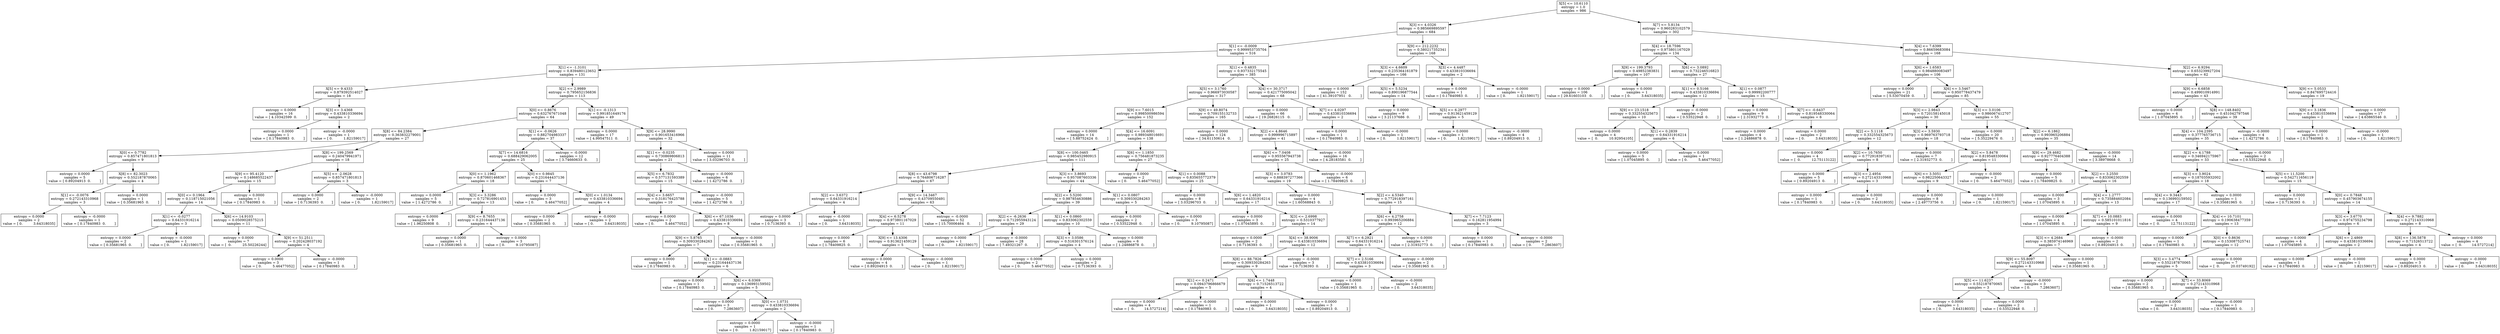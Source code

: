 digraph Tree {
0 [label="X[5] <= 10.6110\nentropy = 1.0\nsamples = 986", shape="box"] ;
1 [label="X[3] <= 4.0326\nentropy = 0.985669895597\nsamples = 684", shape="box"] ;
0 -> 1 ;
2 [label="X[1] <= -0.0009\nentropy = 0.999953735704\nsamples = 516", shape="box"] ;
1 -> 2 ;
3 [label="X[1] <= -1.3101\nentropy = 0.839480123652\nsamples = 131", shape="box"] ;
2 -> 3 ;
4 [label="X[5] <= 9.4333\nentropy = 0.879392514027\nsamples = 18", shape="box"] ;
3 -> 4 ;
5 [label="entropy = 0.0000\nsamples = 16\nvalue = [ 4.10342599  0.        ]", shape="box"] ;
4 -> 5 ;
6 [label="X[3] <= 3.4368\nentropy = 0.433810336694\nsamples = 2", shape="box"] ;
4 -> 6 ;
7 [label="entropy = 0.0000\nsamples = 1\nvalue = [ 0.17840983  0.        ]", shape="box"] ;
6 -> 7 ;
8 [label="entropy = -0.0000\nsamples = 1\nvalue = [ 0.          1.82159017]", shape="box"] ;
6 -> 8 ;
9 [label="X[2] <= 2.9989\nentropy = 0.795652156836\nsamples = 113", shape="box"] ;
3 -> 9 ;
10 [label="X[0] <= 0.8676\nentropy = 0.632767671048\nsamples = 64", shape="box"] ;
9 -> 10 ;
11 [label="X[8] <= 84.2384\nentropy = 0.363832279001\nsamples = 27", shape="box"] ;
10 -> 11 ;
12 [label="X[0] <= 0.7782\nentropy = 0.857471801813\nsamples = 9", shape="box"] ;
11 -> 12 ;
13 [label="entropy = 0.0000\nsamples = 5\nvalue = [ 0.89204913  0.        ]", shape="box"] ;
12 -> 13 ;
14 [label="X[8] <= 82.3023\nentropy = 0.552187870065\nsamples = 4", shape="box"] ;
12 -> 14 ;
15 [label="X[1] <= -0.0076\nentropy = 0.272143310968\nsamples = 3", shape="box"] ;
14 -> 15 ;
16 [label="entropy = 0.0000\nsamples = 2\nvalue = [ 0.          3.64318035]", shape="box"] ;
15 -> 16 ;
17 [label="entropy = -0.0000\nsamples = 1\nvalue = [ 0.17840983  0.        ]", shape="box"] ;
15 -> 17 ;
18 [label="entropy = 0.0000\nsamples = 1\nvalue = [ 0.35681965  0.        ]", shape="box"] ;
14 -> 18 ;
19 [label="X[8] <= 199.2569\nentropy = 0.240479941971\nsamples = 18", shape="box"] ;
11 -> 19 ;
20 [label="X[9] <= 95.4120\nentropy = 0.148685522437\nsamples = 15", shape="box"] ;
19 -> 20 ;
21 [label="X[0] <= 0.1964\nentropy = 0.118715021056\nsamples = 14", shape="box"] ;
20 -> 21 ;
22 [label="X[1] <= -0.0277\nentropy = 0.64331916214\nsamples = 3", shape="box"] ;
21 -> 22 ;
23 [label="entropy = 0.0000\nsamples = 2\nvalue = [ 0.35681965  0.        ]", shape="box"] ;
22 -> 23 ;
24 [label="entropy = -0.0000\nsamples = 1\nvalue = [ 0.          1.82159017]", shape="box"] ;
22 -> 24 ;
25 [label="X[6] <= 14.9103\nentropy = 0.0509028575215\nsamples = 11", shape="box"] ;
21 -> 25 ;
26 [label="entropy = 0.0000\nsamples = 7\nvalue = [  0.          25.50226244]", shape="box"] ;
25 -> 26 ;
27 [label="X[9] <= 51.2511\nentropy = 0.202428037192\nsamples = 4", shape="box"] ;
25 -> 27 ;
28 [label="entropy = 0.0000\nsamples = 3\nvalue = [ 0.          5.46477052]", shape="box"] ;
27 -> 28 ;
29 [label="entropy = -0.0000\nsamples = 1\nvalue = [ 0.17840983  0.        ]", shape="box"] ;
27 -> 29 ;
30 [label="entropy = 0.0000\nsamples = 1\nvalue = [ 0.17840983  0.        ]", shape="box"] ;
20 -> 30 ;
31 [label="X[5] <= -2.0628\nentropy = 0.857471801813\nsamples = 3", shape="box"] ;
19 -> 31 ;
32 [label="entropy = 0.0000\nsamples = 2\nvalue = [ 0.7136393  0.       ]", shape="box"] ;
31 -> 32 ;
33 [label="entropy = -0.0000\nsamples = 1\nvalue = [ 0.          1.82159017]", shape="box"] ;
31 -> 33 ;
34 [label="X[1] <= -0.0626\nentropy = 0.882704983337\nsamples = 37", shape="box"] ;
10 -> 34 ;
35 [label="X[7] <= 14.6816\nentropy = 0.688429062005\nsamples = 25", shape="box"] ;
34 -> 35 ;
36 [label="X[0] <= 1.1962\nentropy = 0.870601468367\nsamples = 18", shape="box"] ;
35 -> 36 ;
37 [label="entropy = 0.0000\nsamples = 5\nvalue = [ 1.4272786  0.       ]", shape="box"] ;
36 -> 37 ;
38 [label="X[3] <= 3.3286\nentropy = 0.727816901453\nsamples = 13", shape="box"] ;
36 -> 38 ;
39 [label="entropy = 0.0000\nsamples = 9\nvalue = [ 1.96250808  0.        ]", shape="box"] ;
38 -> 39 ;
40 [label="X[9] <= 8.7655\nentropy = 0.231644437136\nsamples = 4", shape="box"] ;
38 -> 40 ;
41 [label="entropy = 0.0000\nsamples = 1\nvalue = [ 0.35681965  0.        ]", shape="box"] ;
40 -> 41 ;
42 [label="entropy = 0.0000\nsamples = 3\nvalue = [ 0.          9.10795087]", shape="box"] ;
40 -> 42 ;
43 [label="X[0] <= 0.9845\nentropy = 0.231644437136\nsamples = 7", shape="box"] ;
35 -> 43 ;
44 [label="entropy = 0.0000\nsamples = 3\nvalue = [ 0.          5.46477052]", shape="box"] ;
43 -> 44 ;
45 [label="X[0] <= 1.0134\nentropy = 0.433810336694\nsamples = 4", shape="box"] ;
43 -> 45 ;
46 [label="entropy = 0.0000\nsamples = 2\nvalue = [ 0.35681965  0.        ]", shape="box"] ;
45 -> 46 ;
47 [label="entropy = -0.0000\nsamples = 2\nvalue = [ 0.          3.64318035]", shape="box"] ;
45 -> 47 ;
48 [label="entropy = -0.0000\nsamples = 12\nvalue = [ 3.74660633  0.        ]", shape="box"] ;
34 -> 48 ;
49 [label="X[1] <= -0.1313\nentropy = 0.991851649176\nsamples = 49", shape="box"] ;
9 -> 49 ;
50 [label="entropy = 0.0000\nsamples = 17\nvalue = [ 4.99547511  0.        ]", shape="box"] ;
49 -> 50 ;
51 [label="X[9] <= 28.9990\nentropy = 0.901653416966\nsamples = 32", shape="box"] ;
49 -> 51 ;
52 [label="X[1] <= -0.0235\nentropy = 0.730869806813\nsamples = 21", shape="box"] ;
51 -> 52 ;
53 [label="X[5] <= 6.7832\nentropy = 0.577131593389\nsamples = 15", shape="box"] ;
52 -> 53 ;
54 [label="X[4] <= 3.6657\nentropy = 0.318176425788\nsamples = 10", shape="box"] ;
53 -> 54 ;
55 [label="entropy = 0.0000\nsamples = 2\nvalue = [ 0.          5.46477052]", shape="box"] ;
54 -> 55 ;
56 [label="X[6] <= 67.1036\nentropy = 0.433810336694\nsamples = 8", shape="box"] ;
54 -> 56 ;
57 [label="X[9] <= 5.8765\nentropy = 0.309330284263\nsamples = 7", shape="box"] ;
56 -> 57 ;
58 [label="entropy = 0.0000\nsamples = 1\nvalue = [ 0.17840983  0.        ]", shape="box"] ;
57 -> 58 ;
59 [label="X[1] <= -0.0883\nentropy = 0.231644437136\nsamples = 6", shape="box"] ;
57 -> 59 ;
60 [label="entropy = 0.0000\nsamples = 1\nvalue = [ 0.17840983  0.        ]", shape="box"] ;
59 -> 60 ;
61 [label="X[6] <= 6.0369\nentropy = 0.136993159502\nsamples = 5", shape="box"] ;
59 -> 61 ;
62 [label="entropy = 0.0000\nsamples = 3\nvalue = [ 0.         7.2863607]", shape="box"] ;
61 -> 62 ;
63 [label="X[0] <= 1.0731\nentropy = 0.433810336694\nsamples = 2", shape="box"] ;
61 -> 63 ;
64 [label="entropy = 0.0000\nsamples = 1\nvalue = [ 0.          1.82159017]", shape="box"] ;
63 -> 64 ;
65 [label="entropy = -0.0000\nsamples = 1\nvalue = [ 0.17840983  0.        ]", shape="box"] ;
63 -> 65 ;
66 [label="entropy = -0.0000\nsamples = 1\nvalue = [ 0.35681965  0.        ]", shape="box"] ;
56 -> 66 ;
67 [label="entropy = -0.0000\nsamples = 5\nvalue = [ 1.4272786  0.       ]", shape="box"] ;
53 -> 67 ;
68 [label="entropy = -0.0000\nsamples = 6\nvalue = [ 1.4272786  0.       ]", shape="box"] ;
52 -> 68 ;
69 [label="entropy = 0.0000\nsamples = 11\nvalue = [ 3.03296703  0.        ]", shape="box"] ;
51 -> 69 ;
70 [label="X[1] <= 0.4835\nentropy = 0.937332175545\nsamples = 385", shape="box"] ;
2 -> 70 ;
71 [label="X[5] <= 3.1760\nentropy = 0.966973030587\nsamples = 317", shape="box"] ;
70 -> 71 ;
72 [label="X[9] <= 7.6015\nentropy = 0.998500986594\nsamples = 152", shape="box"] ;
71 -> 72 ;
73 [label="entropy = 0.0000\nsamples = 14\nvalue = [ 5.88752424  0.        ]", shape="box"] ;
72 -> 73 ;
74 [label="X[4] <= 16.6091\nentropy = 0.989348016691\nsamples = 138", shape="box"] ;
72 -> 74 ;
75 [label="X[8] <= 100.0465\nentropy = 0.985452980915\nsamples = 111", shape="box"] ;
74 -> 75 ;
76 [label="X[8] <= 43.6798\nentropy = 0.764806716287\nsamples = 67", shape="box"] ;
75 -> 76 ;
77 [label="X[2] <= 3.6372\nentropy = 0.64331916214\nsamples = 4", shape="box"] ;
76 -> 77 ;
78 [label="entropy = 0.0000\nsamples = 3\nvalue = [ 0.7136393  0.       ]", shape="box"] ;
77 -> 78 ;
79 [label="entropy = -0.0000\nsamples = 1\nvalue = [ 0.          3.64318035]", shape="box"] ;
77 -> 79 ;
80 [label="X[9] <= 14.3467\nentropy = 0.43709550491\nsamples = 63", shape="box"] ;
76 -> 80 ;
81 [label="X[4] <= 6.5278\nentropy = 0.973801167029\nsamples = 11", shape="box"] ;
80 -> 81 ;
82 [label="entropy = 0.0000\nsamples = 6\nvalue = [ 1.78409825  0.        ]", shape="box"] ;
81 -> 82 ;
83 [label="X[9] <= 13.4306\nentropy = 0.913621459129\nsamples = 5", shape="box"] ;
81 -> 83 ;
84 [label="entropy = 0.0000\nsamples = 4\nvalue = [ 0.89204913  0.        ]", shape="box"] ;
83 -> 84 ;
85 [label="entropy = -0.0000\nsamples = 1\nvalue = [ 0.          1.82159017]", shape="box"] ;
83 -> 85 ;
86 [label="entropy = -0.0000\nsamples = 52\nvalue = [ 15.70006464   0.        ]", shape="box"] ;
80 -> 86 ;
87 [label="X[3] <= 3.8693\nentropy = 0.957087603336\nsamples = 44", shape="box"] ;
75 -> 87 ;
88 [label="X[2] <= 5.5200\nentropy = 0.987854630886\nsamples = 39", shape="box"] ;
87 -> 88 ;
89 [label="X[2] <= -6.2636\nentropy = 0.712955943124\nsamples = 29", shape="box"] ;
88 -> 89 ;
90 [label="entropy = 0.0000\nsamples = 1\nvalue = [ 0.          1.82159017]", shape="box"] ;
89 -> 90 ;
91 [label="entropy = -0.0000\nsamples = 28\nvalue = [ 7.49321267  0.        ]", shape="box"] ;
89 -> 91 ;
92 [label="X[1] <= 0.0860\nentropy = 0.833062302559\nsamples = 10", shape="box"] ;
88 -> 92 ;
93 [label="X[3] <= 3.0586\nentropy = 0.516301576124\nsamples = 4", shape="box"] ;
92 -> 93 ;
94 [label="entropy = 0.0000\nsamples = 2\nvalue = [ 0.          5.46477052]", shape="box"] ;
93 -> 94 ;
95 [label="entropy = 0.0000\nsamples = 2\nvalue = [ 0.7136393  0.       ]", shape="box"] ;
93 -> 95 ;
96 [label="entropy = 0.0000\nsamples = 6\nvalue = [ 1.24886878  0.        ]", shape="box"] ;
92 -> 96 ;
97 [label="X[1] <= 0.0807\nentropy = 0.309330284263\nsamples = 5", shape="box"] ;
87 -> 97 ;
98 [label="entropy = 0.0000\nsamples = 2\nvalue = [ 0.53522948  0.        ]", shape="box"] ;
97 -> 98 ;
99 [label="entropy = 0.0000\nsamples = 3\nvalue = [ 0.          9.10795087]", shape="box"] ;
97 -> 99 ;
100 [label="X[6] <= 1.1850\nentropy = 0.756481873235\nsamples = 27", shape="box"] ;
74 -> 100 ;
101 [label="entropy = 0.0000\nsamples = 2\nvalue = [ 0.          5.46477052]", shape="box"] ;
100 -> 101 ;
102 [label="X[1] <= 0.0088\nentropy = 0.835655772379\nsamples = 25", shape="box"] ;
100 -> 102 ;
103 [label="entropy = 0.0000\nsamples = 8\nvalue = [ 3.03296703  0.        ]", shape="box"] ;
102 -> 103 ;
104 [label="X[6] <= 1.4820\nentropy = 0.64331916214\nsamples = 17", shape="box"] ;
102 -> 104 ;
105 [label="entropy = 0.0000\nsamples = 3\nvalue = [ 1.07045895  0.        ]", shape="box"] ;
104 -> 105 ;
106 [label="X[3] <= 2.6998\nentropy = 0.5310377927\nsamples = 14", shape="box"] ;
104 -> 106 ;
107 [label="entropy = 0.0000\nsamples = 2\nvalue = [ 0.7136393  0.       ]", shape="box"] ;
106 -> 107 ;
108 [label="X[4] <= 38.9006\nentropy = 0.433810336694\nsamples = 12", shape="box"] ;
106 -> 108 ;
109 [label="X[8] <= 88.7826\nentropy = 0.309330284263\nsamples = 9", shape="box"] ;
108 -> 109 ;
110 [label="X[1] <= 0.2471\nentropy = 0.0943796866679\nsamples = 5", shape="box"] ;
109 -> 110 ;
111 [label="entropy = 0.0000\nsamples = 4\nvalue = [  0.         14.5727214]", shape="box"] ;
110 -> 111 ;
112 [label="entropy = -0.0000\nsamples = 1\nvalue = [ 0.17840983  0.        ]", shape="box"] ;
110 -> 112 ;
113 [label="X[6] <= 1.7448\nentropy = 0.71526513722\nsamples = 4", shape="box"] ;
109 -> 113 ;
114 [label="entropy = 0.0000\nsamples = 1\nvalue = [ 0.          3.64318035]", shape="box"] ;
113 -> 114 ;
115 [label="entropy = 0.0000\nsamples = 3\nvalue = [ 0.89204913  0.        ]", shape="box"] ;
113 -> 115 ;
116 [label="entropy = -0.0000\nsamples = 3\nvalue = [ 0.7136393  0.       ]", shape="box"] ;
108 -> 116 ;
117 [label="X[9] <= 49.8074\nentropy = 0.709155132733\nsamples = 165", shape="box"] ;
71 -> 117 ;
118 [label="entropy = 0.0000\nsamples = 124\nvalue = [ 34.61150614   0.        ]", shape="box"] ;
117 -> 118 ;
119 [label="X[2] <= 4.8646\nentropy = 0.999996715897\nsamples = 41", shape="box"] ;
117 -> 119 ;
120 [label="X[6] <= 7.0408\nentropy = 0.955567943738\nsamples = 25", shape="box"] ;
119 -> 120 ;
121 [label="X[3] <= 3.0783\nentropy = 0.888397277366\nsamples = 19", shape="box"] ;
120 -> 121 ;
122 [label="entropy = 0.0000\nsamples = 4\nvalue = [ 1.60568843  0.        ]", shape="box"] ;
121 -> 122 ;
123 [label="X[2] <= 4.5340\nentropy = 0.772918397161\nsamples = 15", shape="box"] ;
121 -> 123 ;
124 [label="X[6] <= 4.2758\nentropy = 0.993965206884\nsamples = 12", shape="box"] ;
123 -> 124 ;
125 [label="X[7] <= 6.2921\nentropy = 0.64331916214\nsamples = 5", shape="box"] ;
124 -> 125 ;
126 [label="X[7] <= 2.5166\nentropy = 0.433810336694\nsamples = 3", shape="box"] ;
125 -> 126 ;
127 [label="entropy = 0.0000\nsamples = 1\nvalue = [ 0.35681965  0.        ]", shape="box"] ;
126 -> 127 ;
128 [label="entropy = -0.0000\nsamples = 2\nvalue = [ 0.          3.64318035]", shape="box"] ;
126 -> 128 ;
129 [label="entropy = -0.0000\nsamples = 2\nvalue = [ 0.35681965  0.        ]", shape="box"] ;
125 -> 129 ;
130 [label="entropy = 0.0000\nsamples = 7\nvalue = [ 2.31932773  0.        ]", shape="box"] ;
124 -> 130 ;
131 [label="X[7] <= 7.7123\nentropy = 0.162811954994\nsamples = 3", shape="box"] ;
123 -> 131 ;
132 [label="entropy = 0.0000\nsamples = 1\nvalue = [ 0.17840983  0.        ]", shape="box"] ;
131 -> 132 ;
133 [label="entropy = -0.0000\nsamples = 2\nvalue = [ 0.         7.2863607]", shape="box"] ;
131 -> 133 ;
134 [label="entropy = -0.0000\nsamples = 6\nvalue = [ 1.78409825  0.        ]", shape="box"] ;
120 -> 134 ;
135 [label="entropy = -0.0000\nsamples = 16\nvalue = [ 4.28183581  0.        ]", shape="box"] ;
119 -> 135 ;
136 [label="X[4] <= 30.3717\nentropy = 0.421775095042\nsamples = 68", shape="box"] ;
70 -> 136 ;
137 [label="entropy = 0.0000\nsamples = 66\nvalue = [ 19.26826115   0.        ]", shape="box"] ;
136 -> 137 ;
138 [label="X[7] <= 4.0297\nentropy = 0.433810336694\nsamples = 2", shape="box"] ;
136 -> 138 ;
139 [label="entropy = 0.0000\nsamples = 1\nvalue = [ 0.17840983  0.        ]", shape="box"] ;
138 -> 139 ;
140 [label="entropy = -0.0000\nsamples = 1\nvalue = [ 0.          1.82159017]", shape="box"] ;
138 -> 140 ;
141 [label="X[9] <= 212.2232\nentropy = 0.380217352341\nsamples = 168", shape="box"] ;
1 -> 141 ;
142 [label="X[3] <= 4.6609\nentropy = 0.235364161879\nsamples = 166", shape="box"] ;
141 -> 142 ;
143 [label="entropy = 0.0000\nsamples = 152\nvalue = [ 41.39107951   0.        ]", shape="box"] ;
142 -> 143 ;
144 [label="X[5] <= 5.5234\nentropy = 0.890196877544\nsamples = 14", shape="box"] ;
142 -> 144 ;
145 [label="entropy = 0.0000\nsamples = 9\nvalue = [ 3.21137686  0.        ]", shape="box"] ;
144 -> 145 ;
146 [label="X[5] <= 6.2977\nentropy = 0.913621459129\nsamples = 5", shape="box"] ;
144 -> 146 ;
147 [label="entropy = 0.0000\nsamples = 1\nvalue = [ 0.          1.82159017]", shape="box"] ;
146 -> 147 ;
148 [label="entropy = -0.0000\nsamples = 4\nvalue = [ 0.89204913  0.        ]", shape="box"] ;
146 -> 148 ;
149 [label="X[3] <= 4.4487\nentropy = 0.433810336694\nsamples = 2", shape="box"] ;
141 -> 149 ;
150 [label="entropy = 0.0000\nsamples = 1\nvalue = [ 0.17840983  0.        ]", shape="box"] ;
149 -> 150 ;
151 [label="entropy = -0.0000\nsamples = 1\nvalue = [ 0.          1.82159017]", shape="box"] ;
149 -> 151 ;
152 [label="X[7] <= 5.8134\nentropy = 0.960283102579\nsamples = 302", shape="box"] ;
0 -> 152 ;
153 [label="X[4] <= 18.7596\nentropy = 0.973801167029\nsamples = 134", shape="box"] ;
152 -> 153 ;
154 [label="X[9] <= 199.3793\nentropy = 0.49852383831\nsamples = 107", shape="box"] ;
153 -> 154 ;
155 [label="entropy = 0.0000\nsamples = 106\nvalue = [ 29.61603103   0.        ]", shape="box"] ;
154 -> 155 ;
156 [label="entropy = 0.0000\nsamples = 1\nvalue = [ 0.          3.64318035]", shape="box"] ;
154 -> 156 ;
157 [label="X[6] <= 3.0892\nentropy = 0.732246516823\nsamples = 27", shape="box"] ;
153 -> 157 ;
158 [label="X[1] <= 0.5166\nentropy = 0.433810336694\nsamples = 12", shape="box"] ;
157 -> 158 ;
159 [label="X[9] <= 23.1518\nentropy = 0.332554325673\nsamples = 10", shape="box"] ;
158 -> 159 ;
160 [label="entropy = 0.0000\nsamples = 4\nvalue = [  0.          10.92954105]", shape="box"] ;
159 -> 160 ;
161 [label="X[1] <= 0.2839\nentropy = 0.64331916214\nsamples = 6", shape="box"] ;
159 -> 161 ;
162 [label="entropy = 0.0000\nsamples = 5\nvalue = [ 1.07045895  0.        ]", shape="box"] ;
161 -> 162 ;
163 [label="entropy = 0.0000\nsamples = 1\nvalue = [ 0.          5.46477052]", shape="box"] ;
161 -> 163 ;
164 [label="entropy = -0.0000\nsamples = 2\nvalue = [ 0.53522948  0.        ]", shape="box"] ;
158 -> 164 ;
165 [label="X[1] <= 0.0877\nentropy = 0.99992200777\nsamples = 15", shape="box"] ;
157 -> 165 ;
166 [label="entropy = 0.0000\nsamples = 9\nvalue = [ 2.31932773  0.        ]", shape="box"] ;
165 -> 166 ;
167 [label="X[7] <= -0.6437\nentropy = 0.819548330064\nsamples = 6", shape="box"] ;
165 -> 167 ;
168 [label="entropy = 0.0000\nsamples = 4\nvalue = [ 1.24886878  0.        ]", shape="box"] ;
167 -> 168 ;
169 [label="entropy = 0.0000\nsamples = 2\nvalue = [ 0.          3.64318035]", shape="box"] ;
167 -> 169 ;
170 [label="X[4] <= 7.6399\nentropy = 0.86659683084\nsamples = 168", shape="box"] ;
152 -> 170 ;
171 [label="X[6] <= 1.6583\nentropy = 0.984880083497\nsamples = 106", shape="box"] ;
170 -> 171 ;
172 [label="entropy = 0.0000\nsamples = 21\nvalue = [ 5.53070459  0.        ]", shape="box"] ;
171 -> 172 ;
173 [label="X[6] <= 3.5467\nentropy = 0.950778437479\nsamples = 85", shape="box"] ;
171 -> 173 ;
174 [label="X[3] <= 2.9843\nentropy = 0.720158145018\nsamples = 30", shape="box"] ;
173 -> 174 ;
175 [label="X[2] <= 5.1118\nentropy = 0.332554325673\nsamples = 12", shape="box"] ;
174 -> 175 ;
176 [label="entropy = 0.0000\nsamples = 4\nvalue = [  0.          12.75113122]", shape="box"] ;
175 -> 176 ;
177 [label="X[2] <= 10.7650\nentropy = 0.772918397161\nsamples = 8", shape="box"] ;
175 -> 177 ;
178 [label="entropy = 0.0000\nsamples = 5\nvalue = [ 0.89204913  0.        ]", shape="box"] ;
177 -> 178 ;
179 [label="X[3] <= 2.4954\nentropy = 0.272143310968\nsamples = 3", shape="box"] ;
177 -> 179 ;
180 [label="entropy = 0.0000\nsamples = 1\nvalue = [ 0.17840983  0.        ]", shape="box"] ;
179 -> 180 ;
181 [label="entropy = 0.0000\nsamples = 2\nvalue = [ 0.          3.64318035]", shape="box"] ;
179 -> 181 ;
182 [label="X[3] <= 3.5930\nentropy = 0.969763793718\nsamples = 18", shape="box"] ;
174 -> 182 ;
183 [label="entropy = 0.0000\nsamples = 7\nvalue = [ 2.31932773  0.        ]", shape="box"] ;
182 -> 183 ;
184 [label="X[2] <= 5.8478\nentropy = 0.819548330064\nsamples = 11", shape="box"] ;
182 -> 184 ;
185 [label="X[6] <= 3.5051\nentropy = 0.982250643327\nsamples = 9", shape="box"] ;
184 -> 185 ;
186 [label="entropy = 0.0000\nsamples = 8\nvalue = [ 2.49773756  0.        ]", shape="box"] ;
185 -> 186 ;
187 [label="entropy = 0.0000\nsamples = 1\nvalue = [ 0.          1.82159017]", shape="box"] ;
185 -> 187 ;
188 [label="entropy = -0.0000\nsamples = 2\nvalue = [ 0.          5.46477052]", shape="box"] ;
184 -> 188 ;
189 [label="X[3] <= 3.0106\nentropy = 0.986067412707\nsamples = 55", shape="box"] ;
173 -> 189 ;
190 [label="entropy = 0.0000\nsamples = 20\nvalue = [ 5.35229476  0.        ]", shape="box"] ;
189 -> 190 ;
191 [label="X[2] <= 6.1862\nentropy = 0.993965206884\nsamples = 35", shape="box"] ;
189 -> 191 ;
192 [label="X[9] <= 29.4682\nentropy = 0.927776404388\nsamples = 21", shape="box"] ;
191 -> 192 ;
193 [label="entropy = 0.0000\nsamples = 5\nvalue = [ 1.78409825  0.        ]", shape="box"] ;
192 -> 193 ;
194 [label="X[2] <= 3.2550\nentropy = 0.833062302559\nsamples = 16", shape="box"] ;
192 -> 194 ;
195 [label="entropy = 0.0000\nsamples = 3\nvalue = [ 1.07045895  0.        ]", shape="box"] ;
194 -> 195 ;
196 [label="X[4] <= 1.2777\nentropy = 0.735884602084\nsamples = 13", shape="box"] ;
194 -> 196 ;
197 [label="entropy = 0.0000\nsamples = 4\nvalue = [ 1.07045895  0.        ]", shape="box"] ;
196 -> 197 ;
198 [label="X[7] <= 10.0883\nentropy = 0.585101011816\nsamples = 9", shape="box"] ;
196 -> 198 ;
199 [label="X[3] <= 4.2684\nentropy = 0.385974146969\nsamples = 7", shape="box"] ;
198 -> 199 ;
200 [label="X[9] <= 55.8097\nentropy = 0.272143310968\nsamples = 6", shape="box"] ;
199 -> 200 ;
201 [label="X[5] <= 11.6237\nentropy = 0.552187870065\nsamples = 3", shape="box"] ;
200 -> 201 ;
202 [label="entropy = 0.0000\nsamples = 1\nvalue = [ 0.          3.64318035]", shape="box"] ;
201 -> 202 ;
203 [label="entropy = 0.0000\nsamples = 2\nvalue = [ 0.53522948  0.        ]", shape="box"] ;
201 -> 203 ;
204 [label="entropy = -0.0000\nsamples = 3\nvalue = [ 0.         7.2863607]", shape="box"] ;
200 -> 204 ;
205 [label="entropy = 0.0000\nsamples = 1\nvalue = [ 0.35681965  0.        ]", shape="box"] ;
199 -> 205 ;
206 [label="entropy = -0.0000\nsamples = 2\nvalue = [ 0.89204913  0.        ]", shape="box"] ;
198 -> 206 ;
207 [label="entropy = -0.0000\nsamples = 14\nvalue = [ 3.38978668  0.        ]", shape="box"] ;
191 -> 207 ;
208 [label="X[2] <= 6.9294\nentropy = 0.653239927204\nsamples = 62", shape="box"] ;
170 -> 208 ;
209 [label="X[9] <= 6.6858\nentropy = 0.499010914991\nsamples = 43", shape="box"] ;
208 -> 209 ;
210 [label="entropy = 0.0000\nsamples = 4\nvalue = [ 1.07045895  0.        ]", shape="box"] ;
209 -> 210 ;
211 [label="X[8] <= 148.8402\nentropy = 0.451042797546\nsamples = 39", shape="box"] ;
209 -> 211 ;
212 [label="X[4] <= 104.2395\nentropy = 0.377765736715\nsamples = 35", shape="box"] ;
211 -> 212 ;
213 [label="X[2] <= 4.1788\nentropy = 0.346942175967\nsamples = 33", shape="box"] ;
212 -> 213 ;
214 [label="X[3] <= 3.9024\nentropy = 0.187035932002\nsamples = 18", shape="box"] ;
213 -> 214 ;
215 [label="X[4] <= 9.3443\nentropy = 0.136993159502\nsamples = 17", shape="box"] ;
214 -> 215 ;
216 [label="entropy = 0.0000\nsamples = 4\nvalue = [  0.          12.75113122]", shape="box"] ;
215 -> 216 ;
217 [label="X[4] <= 10.7101\nentropy = 0.190638477359\nsamples = 13", shape="box"] ;
215 -> 217 ;
218 [label="entropy = 0.0000\nsamples = 1\nvalue = [ 0.17840983  0.        ]", shape="box"] ;
217 -> 218 ;
219 [label="X[0] <= 0.8636\nentropy = 0.153087525741\nsamples = 12", shape="box"] ;
217 -> 219 ;
220 [label="X[3] <= 3.4774\nentropy = 0.552187870065\nsamples = 5", shape="box"] ;
219 -> 220 ;
221 [label="entropy = 0.0000\nsamples = 2\nvalue = [ 0.35681965  0.        ]", shape="box"] ;
220 -> 221 ;
222 [label="X[7] <= 33.8069\nentropy = 0.272143310968\nsamples = 3", shape="box"] ;
220 -> 222 ;
223 [label="entropy = 0.0000\nsamples = 2\nvalue = [ 0.          3.64318035]", shape="box"] ;
222 -> 223 ;
224 [label="entropy = -0.0000\nsamples = 1\nvalue = [ 0.17840983  0.        ]", shape="box"] ;
222 -> 224 ;
225 [label="entropy = 0.0000\nsamples = 7\nvalue = [  0.          20.03749192]", shape="box"] ;
219 -> 225 ;
226 [label="entropy = 0.0000\nsamples = 1\nvalue = [ 0.35681965  0.        ]", shape="box"] ;
214 -> 226 ;
227 [label="X[5] <= 11.5200\nentropy = 0.542711656119\nsamples = 15", shape="box"] ;
213 -> 227 ;
228 [label="entropy = 0.0000\nsamples = 1\nvalue = [ 0.7136393  0.       ]", shape="box"] ;
227 -> 228 ;
229 [label="X[0] <= 0.7848\nentropy = 0.457903674155\nsamples = 14", shape="box"] ;
227 -> 229 ;
230 [label="X[3] <= 3.6770\nentropy = 0.974755234798\nsamples = 6", shape="box"] ;
229 -> 230 ;
231 [label="entropy = 0.0000\nsamples = 4\nvalue = [ 1.07045895  0.        ]", shape="box"] ;
230 -> 231 ;
232 [label="X[6] <= 2.4869\nentropy = 0.433810336694\nsamples = 2", shape="box"] ;
230 -> 232 ;
233 [label="entropy = 0.0000\nsamples = 1\nvalue = [ 0.17840983  0.        ]", shape="box"] ;
232 -> 233 ;
234 [label="entropy = -0.0000\nsamples = 1\nvalue = [ 0.          1.82159017]", shape="box"] ;
232 -> 234 ;
235 [label="X[4] <= 9.7882\nentropy = 0.272143310968\nsamples = 8", shape="box"] ;
229 -> 235 ;
236 [label="X[8] <= 136.5878\nentropy = 0.71526513722\nsamples = 4", shape="box"] ;
235 -> 236 ;
237 [label="entropy = 0.0000\nsamples = 3\nvalue = [ 0.89204913  0.        ]", shape="box"] ;
236 -> 237 ;
238 [label="entropy = -0.0000\nsamples = 1\nvalue = [ 0.          3.64318035]", shape="box"] ;
236 -> 238 ;
239 [label="entropy = 0.0000\nsamples = 4\nvalue = [  0.         14.5727214]", shape="box"] ;
235 -> 239 ;
240 [label="entropy = -0.0000\nsamples = 2\nvalue = [ 0.53522948  0.        ]", shape="box"] ;
212 -> 240 ;
241 [label="entropy = -0.0000\nsamples = 4\nvalue = [ 1.4272786  0.       ]", shape="box"] ;
211 -> 241 ;
242 [label="X[9] <= 5.0533\nentropy = 0.847695724416\nsamples = 19", shape="box"] ;
208 -> 242 ;
243 [label="X[9] <= 3.1836\nentropy = 0.433810336694\nsamples = 2", shape="box"] ;
242 -> 243 ;
244 [label="entropy = 0.0000\nsamples = 1\nvalue = [ 0.17840983  0.        ]", shape="box"] ;
243 -> 244 ;
245 [label="entropy = -0.0000\nsamples = 1\nvalue = [ 0.          1.82159017]", shape="box"] ;
243 -> 245 ;
246 [label="entropy = 0.0000\nsamples = 17\nvalue = [ 4.63865546  0.        ]", shape="box"] ;
242 -> 246 ;
}